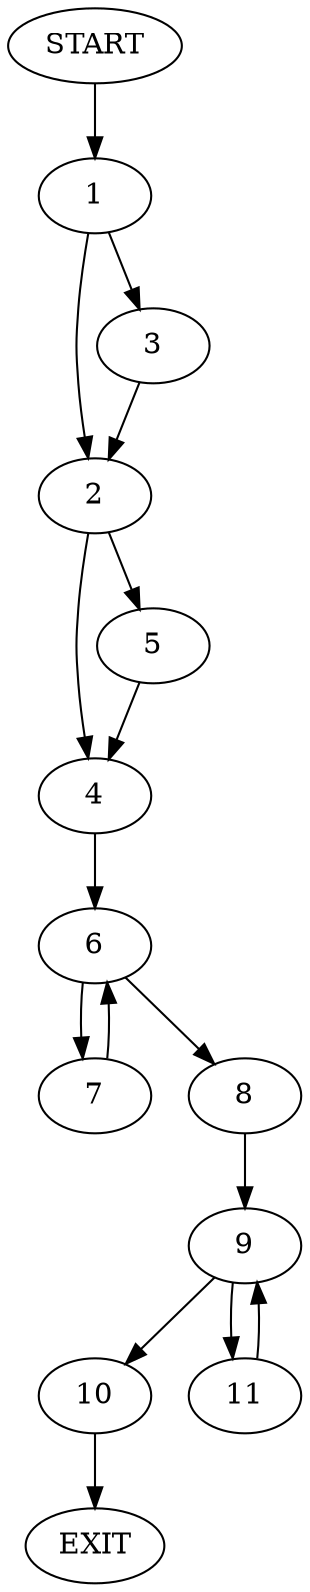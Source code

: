 digraph {
0 [label="START"]
12 [label="EXIT"]
0 -> 1
1 -> 2
1 -> 3
3 -> 2
2 -> 4
2 -> 5
5 -> 4
4 -> 6
6 -> 7
6 -> 8
8 -> 9
7 -> 6
9 -> 10
9 -> 11
10 -> 12
11 -> 9
}
